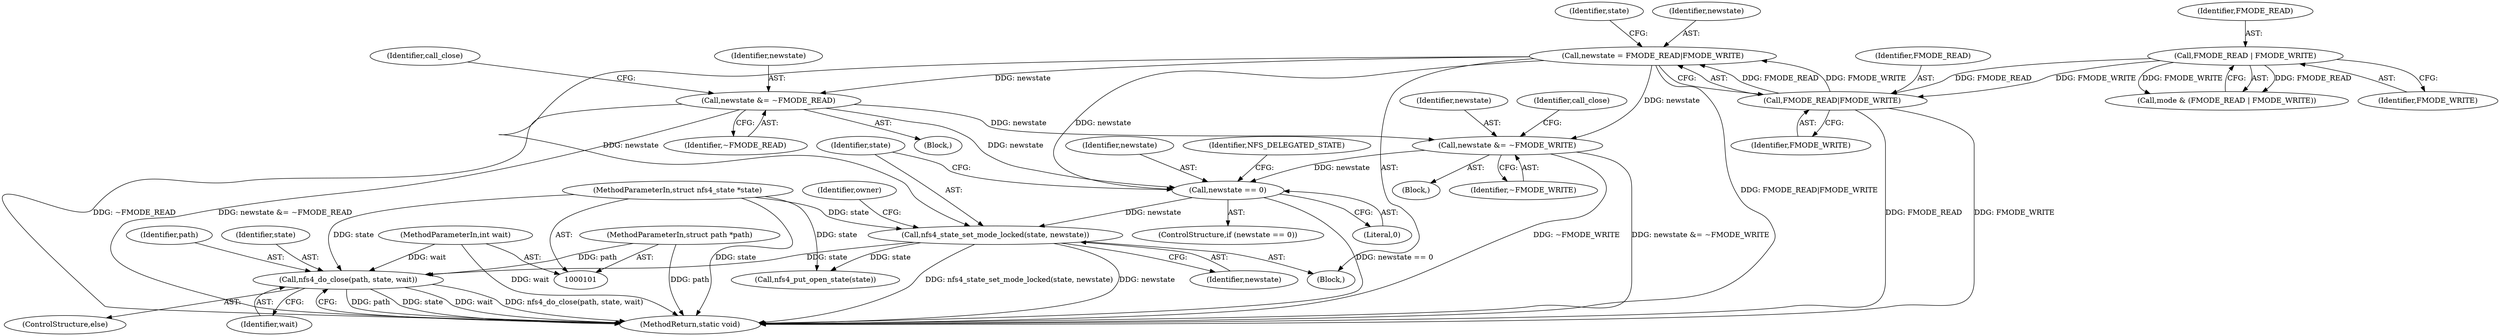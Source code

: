 digraph "0_linux_dc0b027dfadfcb8a5504f7d8052754bf8d501ab9_26@API" {
"1000243" [label="(Call,nfs4_do_close(path, state, wait))"];
"1000102" [label="(MethodParameterIn,struct path *path)"];
"1000226" [label="(Call,nfs4_state_set_mode_locked(state, newstate))"];
"1000103" [label="(MethodParameterIn,struct nfs4_state *state)"];
"1000217" [label="(Call,newstate == 0)"];
"1000171" [label="(Call,newstate &= ~FMODE_READ)"];
"1000152" [label="(Call,newstate = FMODE_READ|FMODE_WRITE)"];
"1000154" [label="(Call,FMODE_READ|FMODE_WRITE)"];
"1000131" [label="(Call,FMODE_READ | FMODE_WRITE)"];
"1000197" [label="(Call,newstate &= ~FMODE_WRITE)"];
"1000105" [label="(MethodParameterIn,int wait)"];
"1000227" [label="(Identifier,state)"];
"1000173" [label="(Identifier,~FMODE_READ)"];
"1000133" [label="(Identifier,FMODE_WRITE)"];
"1000226" [label="(Call,nfs4_state_set_mode_locked(state, newstate))"];
"1000156" [label="(Identifier,FMODE_WRITE)"];
"1000218" [label="(Identifier,newstate)"];
"1000152" [label="(Call,newstate = FMODE_READ|FMODE_WRITE)"];
"1000155" [label="(Identifier,FMODE_READ)"];
"1000247" [label="(MethodReturn,static void)"];
"1000198" [label="(Identifier,newstate)"];
"1000105" [label="(MethodParameterIn,int wait)"];
"1000219" [label="(Literal,0)"];
"1000129" [label="(Call,mode & (FMODE_READ | FMODE_WRITE))"];
"1000217" [label="(Call,newstate == 0)"];
"1000171" [label="(Call,newstate &= ~FMODE_READ)"];
"1000197" [label="(Call,newstate &= ~FMODE_WRITE)"];
"1000201" [label="(Identifier,call_close)"];
"1000244" [label="(Identifier,path)"];
"1000170" [label="(Block,)"];
"1000103" [label="(MethodParameterIn,struct nfs4_state *state)"];
"1000106" [label="(Block,)"];
"1000221" [label="(Identifier,NFS_DELEGATED_STATE)"];
"1000245" [label="(Identifier,state)"];
"1000242" [label="(ControlStructure,else)"];
"1000175" [label="(Identifier,call_close)"];
"1000196" [label="(Block,)"];
"1000228" [label="(Identifier,newstate)"];
"1000102" [label="(MethodParameterIn,struct path *path)"];
"1000238" [label="(Call,nfs4_put_open_state(state))"];
"1000153" [label="(Identifier,newstate)"];
"1000243" [label="(Call,nfs4_do_close(path, state, wait))"];
"1000232" [label="(Identifier,owner)"];
"1000132" [label="(Identifier,FMODE_READ)"];
"1000154" [label="(Call,FMODE_READ|FMODE_WRITE)"];
"1000216" [label="(ControlStructure,if (newstate == 0))"];
"1000172" [label="(Identifier,newstate)"];
"1000246" [label="(Identifier,wait)"];
"1000160" [label="(Identifier,state)"];
"1000131" [label="(Call,FMODE_READ | FMODE_WRITE)"];
"1000199" [label="(Identifier,~FMODE_WRITE)"];
"1000243" -> "1000242"  [label="AST: "];
"1000243" -> "1000246"  [label="CFG: "];
"1000244" -> "1000243"  [label="AST: "];
"1000245" -> "1000243"  [label="AST: "];
"1000246" -> "1000243"  [label="AST: "];
"1000247" -> "1000243"  [label="CFG: "];
"1000243" -> "1000247"  [label="DDG: path"];
"1000243" -> "1000247"  [label="DDG: state"];
"1000243" -> "1000247"  [label="DDG: wait"];
"1000243" -> "1000247"  [label="DDG: nfs4_do_close(path, state, wait)"];
"1000102" -> "1000243"  [label="DDG: path"];
"1000226" -> "1000243"  [label="DDG: state"];
"1000103" -> "1000243"  [label="DDG: state"];
"1000105" -> "1000243"  [label="DDG: wait"];
"1000102" -> "1000101"  [label="AST: "];
"1000102" -> "1000247"  [label="DDG: path"];
"1000226" -> "1000106"  [label="AST: "];
"1000226" -> "1000228"  [label="CFG: "];
"1000227" -> "1000226"  [label="AST: "];
"1000228" -> "1000226"  [label="AST: "];
"1000232" -> "1000226"  [label="CFG: "];
"1000226" -> "1000247"  [label="DDG: nfs4_state_set_mode_locked(state, newstate)"];
"1000226" -> "1000247"  [label="DDG: newstate"];
"1000103" -> "1000226"  [label="DDG: state"];
"1000217" -> "1000226"  [label="DDG: newstate"];
"1000152" -> "1000226"  [label="DDG: newstate"];
"1000226" -> "1000238"  [label="DDG: state"];
"1000103" -> "1000101"  [label="AST: "];
"1000103" -> "1000247"  [label="DDG: state"];
"1000103" -> "1000238"  [label="DDG: state"];
"1000217" -> "1000216"  [label="AST: "];
"1000217" -> "1000219"  [label="CFG: "];
"1000218" -> "1000217"  [label="AST: "];
"1000219" -> "1000217"  [label="AST: "];
"1000221" -> "1000217"  [label="CFG: "];
"1000227" -> "1000217"  [label="CFG: "];
"1000217" -> "1000247"  [label="DDG: newstate == 0"];
"1000171" -> "1000217"  [label="DDG: newstate"];
"1000152" -> "1000217"  [label="DDG: newstate"];
"1000197" -> "1000217"  [label="DDG: newstate"];
"1000171" -> "1000170"  [label="AST: "];
"1000171" -> "1000173"  [label="CFG: "];
"1000172" -> "1000171"  [label="AST: "];
"1000173" -> "1000171"  [label="AST: "];
"1000175" -> "1000171"  [label="CFG: "];
"1000171" -> "1000247"  [label="DDG: ~FMODE_READ"];
"1000171" -> "1000247"  [label="DDG: newstate &= ~FMODE_READ"];
"1000152" -> "1000171"  [label="DDG: newstate"];
"1000171" -> "1000197"  [label="DDG: newstate"];
"1000152" -> "1000106"  [label="AST: "];
"1000152" -> "1000154"  [label="CFG: "];
"1000153" -> "1000152"  [label="AST: "];
"1000154" -> "1000152"  [label="AST: "];
"1000160" -> "1000152"  [label="CFG: "];
"1000152" -> "1000247"  [label="DDG: FMODE_READ|FMODE_WRITE"];
"1000154" -> "1000152"  [label="DDG: FMODE_READ"];
"1000154" -> "1000152"  [label="DDG: FMODE_WRITE"];
"1000152" -> "1000197"  [label="DDG: newstate"];
"1000154" -> "1000156"  [label="CFG: "];
"1000155" -> "1000154"  [label="AST: "];
"1000156" -> "1000154"  [label="AST: "];
"1000154" -> "1000247"  [label="DDG: FMODE_WRITE"];
"1000154" -> "1000247"  [label="DDG: FMODE_READ"];
"1000131" -> "1000154"  [label="DDG: FMODE_READ"];
"1000131" -> "1000154"  [label="DDG: FMODE_WRITE"];
"1000131" -> "1000129"  [label="AST: "];
"1000131" -> "1000133"  [label="CFG: "];
"1000132" -> "1000131"  [label="AST: "];
"1000133" -> "1000131"  [label="AST: "];
"1000129" -> "1000131"  [label="CFG: "];
"1000131" -> "1000129"  [label="DDG: FMODE_READ"];
"1000131" -> "1000129"  [label="DDG: FMODE_WRITE"];
"1000197" -> "1000196"  [label="AST: "];
"1000197" -> "1000199"  [label="CFG: "];
"1000198" -> "1000197"  [label="AST: "];
"1000199" -> "1000197"  [label="AST: "];
"1000201" -> "1000197"  [label="CFG: "];
"1000197" -> "1000247"  [label="DDG: newstate &= ~FMODE_WRITE"];
"1000197" -> "1000247"  [label="DDG: ~FMODE_WRITE"];
"1000105" -> "1000101"  [label="AST: "];
"1000105" -> "1000247"  [label="DDG: wait"];
}
